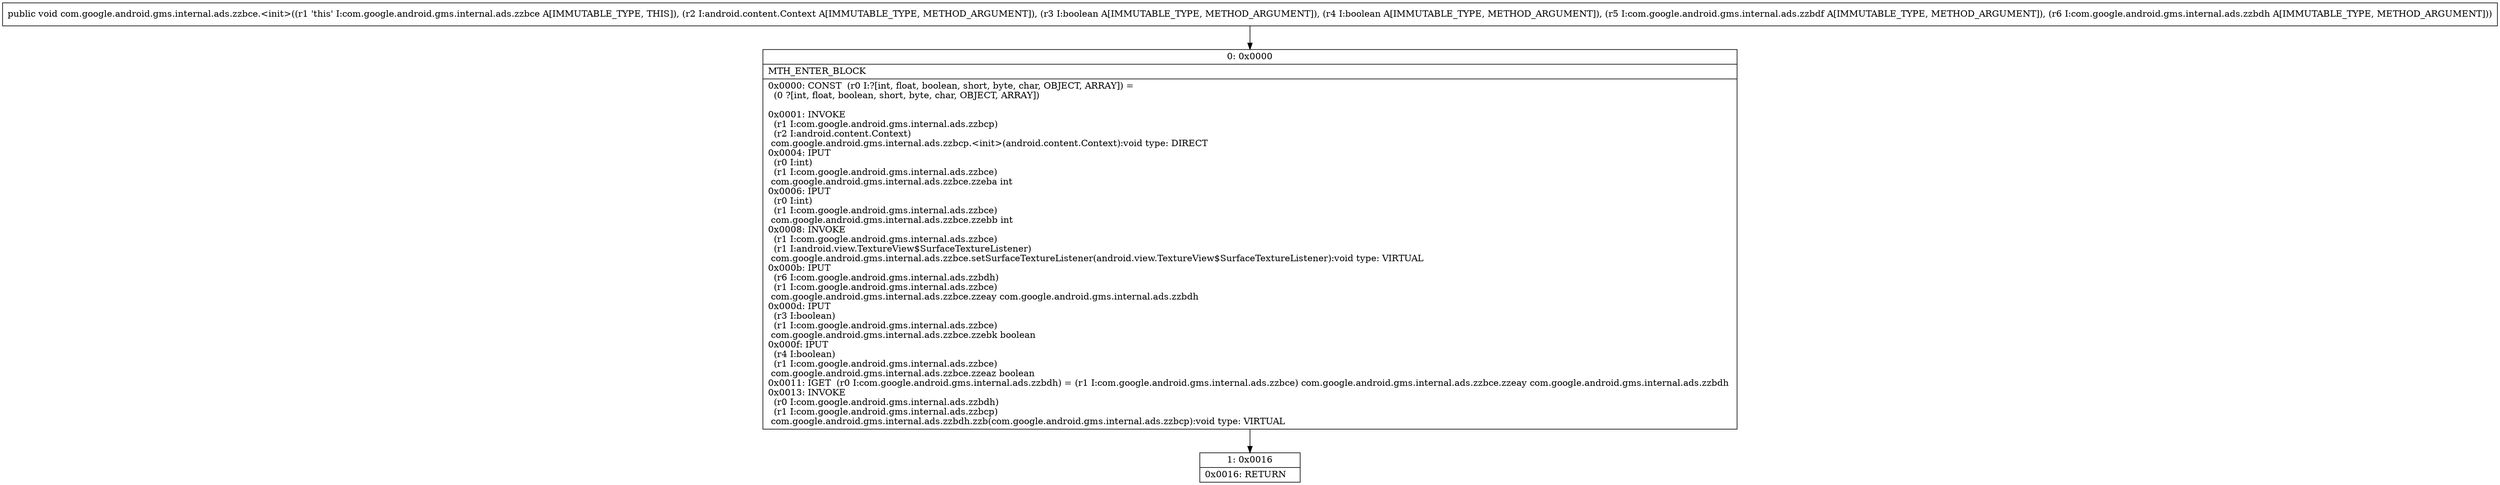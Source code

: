 digraph "CFG forcom.google.android.gms.internal.ads.zzbce.\<init\>(Landroid\/content\/Context;ZZLcom\/google\/android\/gms\/internal\/ads\/zzbdf;Lcom\/google\/android\/gms\/internal\/ads\/zzbdh;)V" {
Node_0 [shape=record,label="{0\:\ 0x0000|MTH_ENTER_BLOCK\l|0x0000: CONST  (r0 I:?[int, float, boolean, short, byte, char, OBJECT, ARRAY]) = \l  (0 ?[int, float, boolean, short, byte, char, OBJECT, ARRAY])\l \l0x0001: INVOKE  \l  (r1 I:com.google.android.gms.internal.ads.zzbcp)\l  (r2 I:android.content.Context)\l com.google.android.gms.internal.ads.zzbcp.\<init\>(android.content.Context):void type: DIRECT \l0x0004: IPUT  \l  (r0 I:int)\l  (r1 I:com.google.android.gms.internal.ads.zzbce)\l com.google.android.gms.internal.ads.zzbce.zzeba int \l0x0006: IPUT  \l  (r0 I:int)\l  (r1 I:com.google.android.gms.internal.ads.zzbce)\l com.google.android.gms.internal.ads.zzbce.zzebb int \l0x0008: INVOKE  \l  (r1 I:com.google.android.gms.internal.ads.zzbce)\l  (r1 I:android.view.TextureView$SurfaceTextureListener)\l com.google.android.gms.internal.ads.zzbce.setSurfaceTextureListener(android.view.TextureView$SurfaceTextureListener):void type: VIRTUAL \l0x000b: IPUT  \l  (r6 I:com.google.android.gms.internal.ads.zzbdh)\l  (r1 I:com.google.android.gms.internal.ads.zzbce)\l com.google.android.gms.internal.ads.zzbce.zzeay com.google.android.gms.internal.ads.zzbdh \l0x000d: IPUT  \l  (r3 I:boolean)\l  (r1 I:com.google.android.gms.internal.ads.zzbce)\l com.google.android.gms.internal.ads.zzbce.zzebk boolean \l0x000f: IPUT  \l  (r4 I:boolean)\l  (r1 I:com.google.android.gms.internal.ads.zzbce)\l com.google.android.gms.internal.ads.zzbce.zzeaz boolean \l0x0011: IGET  (r0 I:com.google.android.gms.internal.ads.zzbdh) = (r1 I:com.google.android.gms.internal.ads.zzbce) com.google.android.gms.internal.ads.zzbce.zzeay com.google.android.gms.internal.ads.zzbdh \l0x0013: INVOKE  \l  (r0 I:com.google.android.gms.internal.ads.zzbdh)\l  (r1 I:com.google.android.gms.internal.ads.zzbcp)\l com.google.android.gms.internal.ads.zzbdh.zzb(com.google.android.gms.internal.ads.zzbcp):void type: VIRTUAL \l}"];
Node_1 [shape=record,label="{1\:\ 0x0016|0x0016: RETURN   \l}"];
MethodNode[shape=record,label="{public void com.google.android.gms.internal.ads.zzbce.\<init\>((r1 'this' I:com.google.android.gms.internal.ads.zzbce A[IMMUTABLE_TYPE, THIS]), (r2 I:android.content.Context A[IMMUTABLE_TYPE, METHOD_ARGUMENT]), (r3 I:boolean A[IMMUTABLE_TYPE, METHOD_ARGUMENT]), (r4 I:boolean A[IMMUTABLE_TYPE, METHOD_ARGUMENT]), (r5 I:com.google.android.gms.internal.ads.zzbdf A[IMMUTABLE_TYPE, METHOD_ARGUMENT]), (r6 I:com.google.android.gms.internal.ads.zzbdh A[IMMUTABLE_TYPE, METHOD_ARGUMENT])) }"];
MethodNode -> Node_0;
Node_0 -> Node_1;
}

